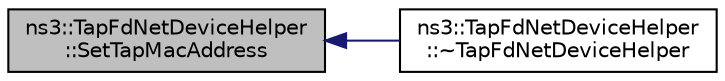 digraph "ns3::TapFdNetDeviceHelper::SetTapMacAddress"
{
  edge [fontname="Helvetica",fontsize="10",labelfontname="Helvetica",labelfontsize="10"];
  node [fontname="Helvetica",fontsize="10",shape=record];
  rankdir="LR";
  Node1 [label="ns3::TapFdNetDeviceHelper\l::SetTapMacAddress",height=0.2,width=0.4,color="black", fillcolor="grey75", style="filled", fontcolor="black"];
  Node1 -> Node2 [dir="back",color="midnightblue",fontsize="10",style="solid"];
  Node2 [label="ns3::TapFdNetDeviceHelper\l::~TapFdNetDeviceHelper",height=0.2,width=0.4,color="black", fillcolor="white", style="filled",URL="$d9/d94/classns3_1_1TapFdNetDeviceHelper.html#ad29875a77f9624528fb62f428b3c763b"];
}
